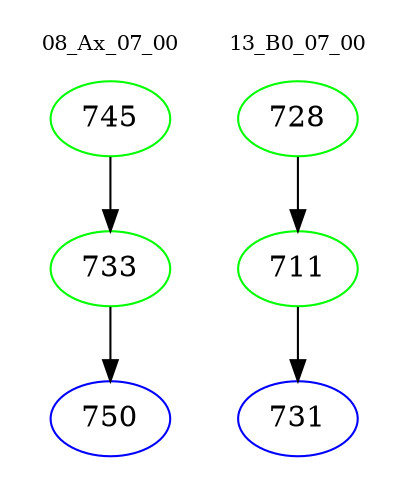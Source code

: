 digraph{
subgraph cluster_0 {
color = white
label = "08_Ax_07_00";
fontsize=10;
T0_745 [label="745", color="green"]
T0_745 -> T0_733 [color="black"]
T0_733 [label="733", color="green"]
T0_733 -> T0_750 [color="black"]
T0_750 [label="750", color="blue"]
}
subgraph cluster_1 {
color = white
label = "13_B0_07_00";
fontsize=10;
T1_728 [label="728", color="green"]
T1_728 -> T1_711 [color="black"]
T1_711 [label="711", color="green"]
T1_711 -> T1_731 [color="black"]
T1_731 [label="731", color="blue"]
}
}
